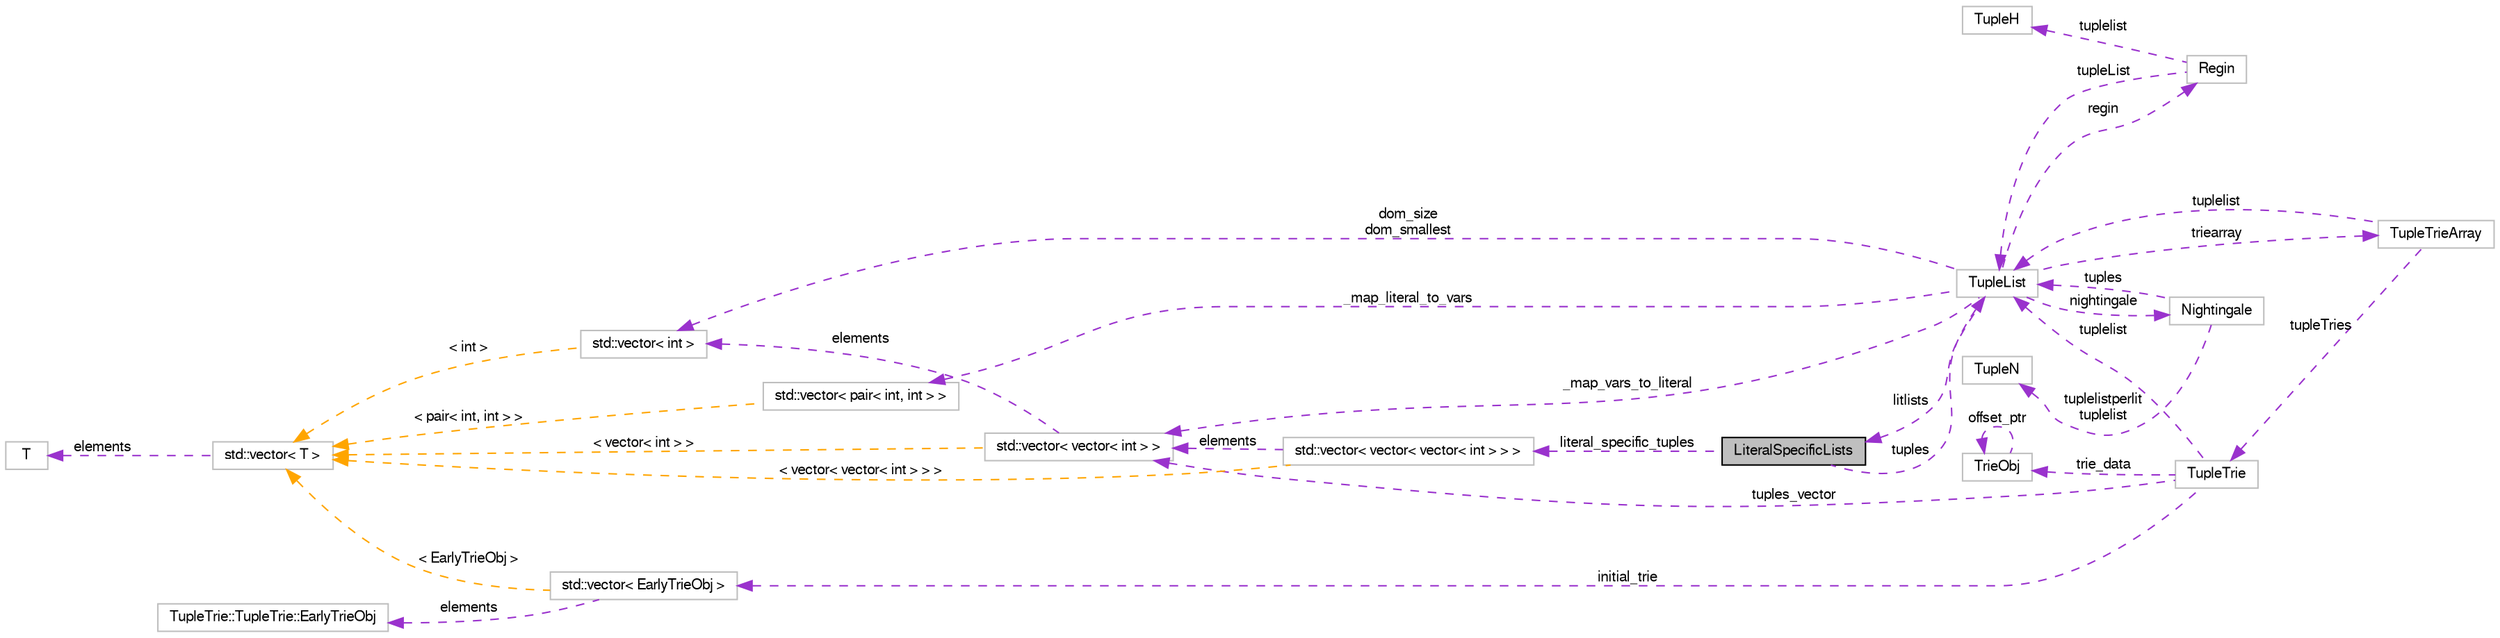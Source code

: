 digraph G
{
  edge [fontname="FreeSans",fontsize="10",labelfontname="FreeSans",labelfontsize="10"];
  node [fontname="FreeSans",fontsize="10",shape=record];
  rankdir=LR;
  Node1 [label="LiteralSpecificLists",height=0.2,width=0.4,color="black", fillcolor="grey75", style="filled" fontcolor="black"];
  Node2 -> Node1 [dir=back,color="darkorchid3",fontsize="10",style="dashed",label="literal_specific_tuples",fontname="FreeSans"];
  Node2 [label="std::vector\< vector\< vector\< int \> \> \>",height=0.2,width=0.4,color="grey75", fillcolor="white", style="filled"];
  Node3 -> Node2 [dir=back,color="darkorchid3",fontsize="10",style="dashed",label="elements",fontname="FreeSans"];
  Node3 [label="std::vector\< vector\< int \> \>",height=0.2,width=0.4,color="grey75", fillcolor="white", style="filled"];
  Node4 -> Node3 [dir=back,color="darkorchid3",fontsize="10",style="dashed",label="elements",fontname="FreeSans"];
  Node4 [label="std::vector\< int \>",height=0.2,width=0.4,color="grey75", fillcolor="white", style="filled"];
  Node5 -> Node4 [dir=back,color="orange",fontsize="10",style="dashed",label="\< int \>",fontname="FreeSans"];
  Node5 [label="std::vector\< T \>",height=0.2,width=0.4,color="grey75", fillcolor="white", style="filled",tooltip="STL class."];
  Node6 -> Node5 [dir=back,color="darkorchid3",fontsize="10",style="dashed",label="elements",fontname="FreeSans"];
  Node6 [label="T",height=0.2,width=0.4,color="grey75", fillcolor="white", style="filled"];
  Node5 -> Node3 [dir=back,color="orange",fontsize="10",style="dashed",label="\< vector\< int \> \>",fontname="FreeSans"];
  Node5 -> Node2 [dir=back,color="orange",fontsize="10",style="dashed",label="\< vector\< vector\< int \> \> \>",fontname="FreeSans"];
  Node7 -> Node1 [dir=back,color="darkorchid3",fontsize="10",style="dashed",label="tuples",fontname="FreeSans"];
  Node7 [label="TupleList",height=0.2,width=0.4,color="grey75", fillcolor="white", style="filled"];
  Node3 -> Node7 [dir=back,color="darkorchid3",fontsize="10",style="dashed",label="_map_vars_to_literal",fontname="FreeSans"];
  Node8 -> Node7 [dir=back,color="darkorchid3",fontsize="10",style="dashed",label="triearray",fontname="FreeSans"];
  Node8 [label="TupleTrieArray",height=0.2,width=0.4,color="grey75", fillcolor="white", style="filled"];
  Node9 -> Node8 [dir=back,color="darkorchid3",fontsize="10",style="dashed",label="tupleTries",fontname="FreeSans"];
  Node9 [label="TupleTrie",height=0.2,width=0.4,color="grey75", fillcolor="white", style="filled"];
  Node10 -> Node9 [dir=back,color="darkorchid3",fontsize="10",style="dashed",label="initial_trie",fontname="FreeSans"];
  Node10 [label="std::vector\< EarlyTrieObj \>",height=0.2,width=0.4,color="grey75", fillcolor="white", style="filled"];
  Node11 -> Node10 [dir=back,color="darkorchid3",fontsize="10",style="dashed",label="elements",fontname="FreeSans"];
  Node11 [label="TupleTrie::TupleTrie::EarlyTrieObj",height=0.2,width=0.4,color="grey75", fillcolor="white", style="filled"];
  Node5 -> Node10 [dir=back,color="orange",fontsize="10",style="dashed",label="\< EarlyTrieObj \>",fontname="FreeSans"];
  Node3 -> Node9 [dir=back,color="darkorchid3",fontsize="10",style="dashed",label="tuples_vector",fontname="FreeSans"];
  Node12 -> Node9 [dir=back,color="darkorchid3",fontsize="10",style="dashed",label="trie_data",fontname="FreeSans"];
  Node12 [label="TrieObj",height=0.2,width=0.4,color="grey75", fillcolor="white", style="filled"];
  Node12 -> Node12 [dir=back,color="darkorchid3",fontsize="10",style="dashed",label="offset_ptr",fontname="FreeSans"];
  Node7 -> Node9 [dir=back,color="darkorchid3",fontsize="10",style="dashed",label="tuplelist",fontname="FreeSans"];
  Node7 -> Node8 [dir=back,color="darkorchid3",fontsize="10",style="dashed",label="tuplelist",fontname="FreeSans"];
  Node13 -> Node7 [dir=back,color="darkorchid3",fontsize="10",style="dashed",label="nightingale",fontname="FreeSans"];
  Node13 [label="Nightingale",height=0.2,width=0.4,color="grey75", fillcolor="white", style="filled"];
  Node14 -> Node13 [dir=back,color="darkorchid3",fontsize="10",style="dashed",label="tuplelistperlit\ntuplelist",fontname="FreeSans"];
  Node14 [label="TupleN",height=0.2,width=0.4,color="grey75", fillcolor="white", style="filled"];
  Node7 -> Node13 [dir=back,color="darkorchid3",fontsize="10",style="dashed",label="tuples",fontname="FreeSans"];
  Node1 -> Node7 [dir=back,color="darkorchid3",fontsize="10",style="dashed",label="litlists",fontname="FreeSans"];
  Node15 -> Node7 [dir=back,color="darkorchid3",fontsize="10",style="dashed",label="regin",fontname="FreeSans"];
  Node15 [label="Regin",height=0.2,width=0.4,color="grey75", fillcolor="white", style="filled"];
  Node16 -> Node15 [dir=back,color="darkorchid3",fontsize="10",style="dashed",label="tuplelist",fontname="FreeSans"];
  Node16 [label="TupleH",height=0.2,width=0.4,color="grey75", fillcolor="white", style="filled"];
  Node7 -> Node15 [dir=back,color="darkorchid3",fontsize="10",style="dashed",label="tupleList",fontname="FreeSans"];
  Node4 -> Node7 [dir=back,color="darkorchid3",fontsize="10",style="dashed",label="dom_size\ndom_smallest",fontname="FreeSans"];
  Node17 -> Node7 [dir=back,color="darkorchid3",fontsize="10",style="dashed",label="_map_literal_to_vars",fontname="FreeSans"];
  Node17 [label="std::vector\< pair\< int, int \> \>",height=0.2,width=0.4,color="grey75", fillcolor="white", style="filled"];
  Node5 -> Node17 [dir=back,color="orange",fontsize="10",style="dashed",label="\< pair\< int, int \> \>",fontname="FreeSans"];
}
